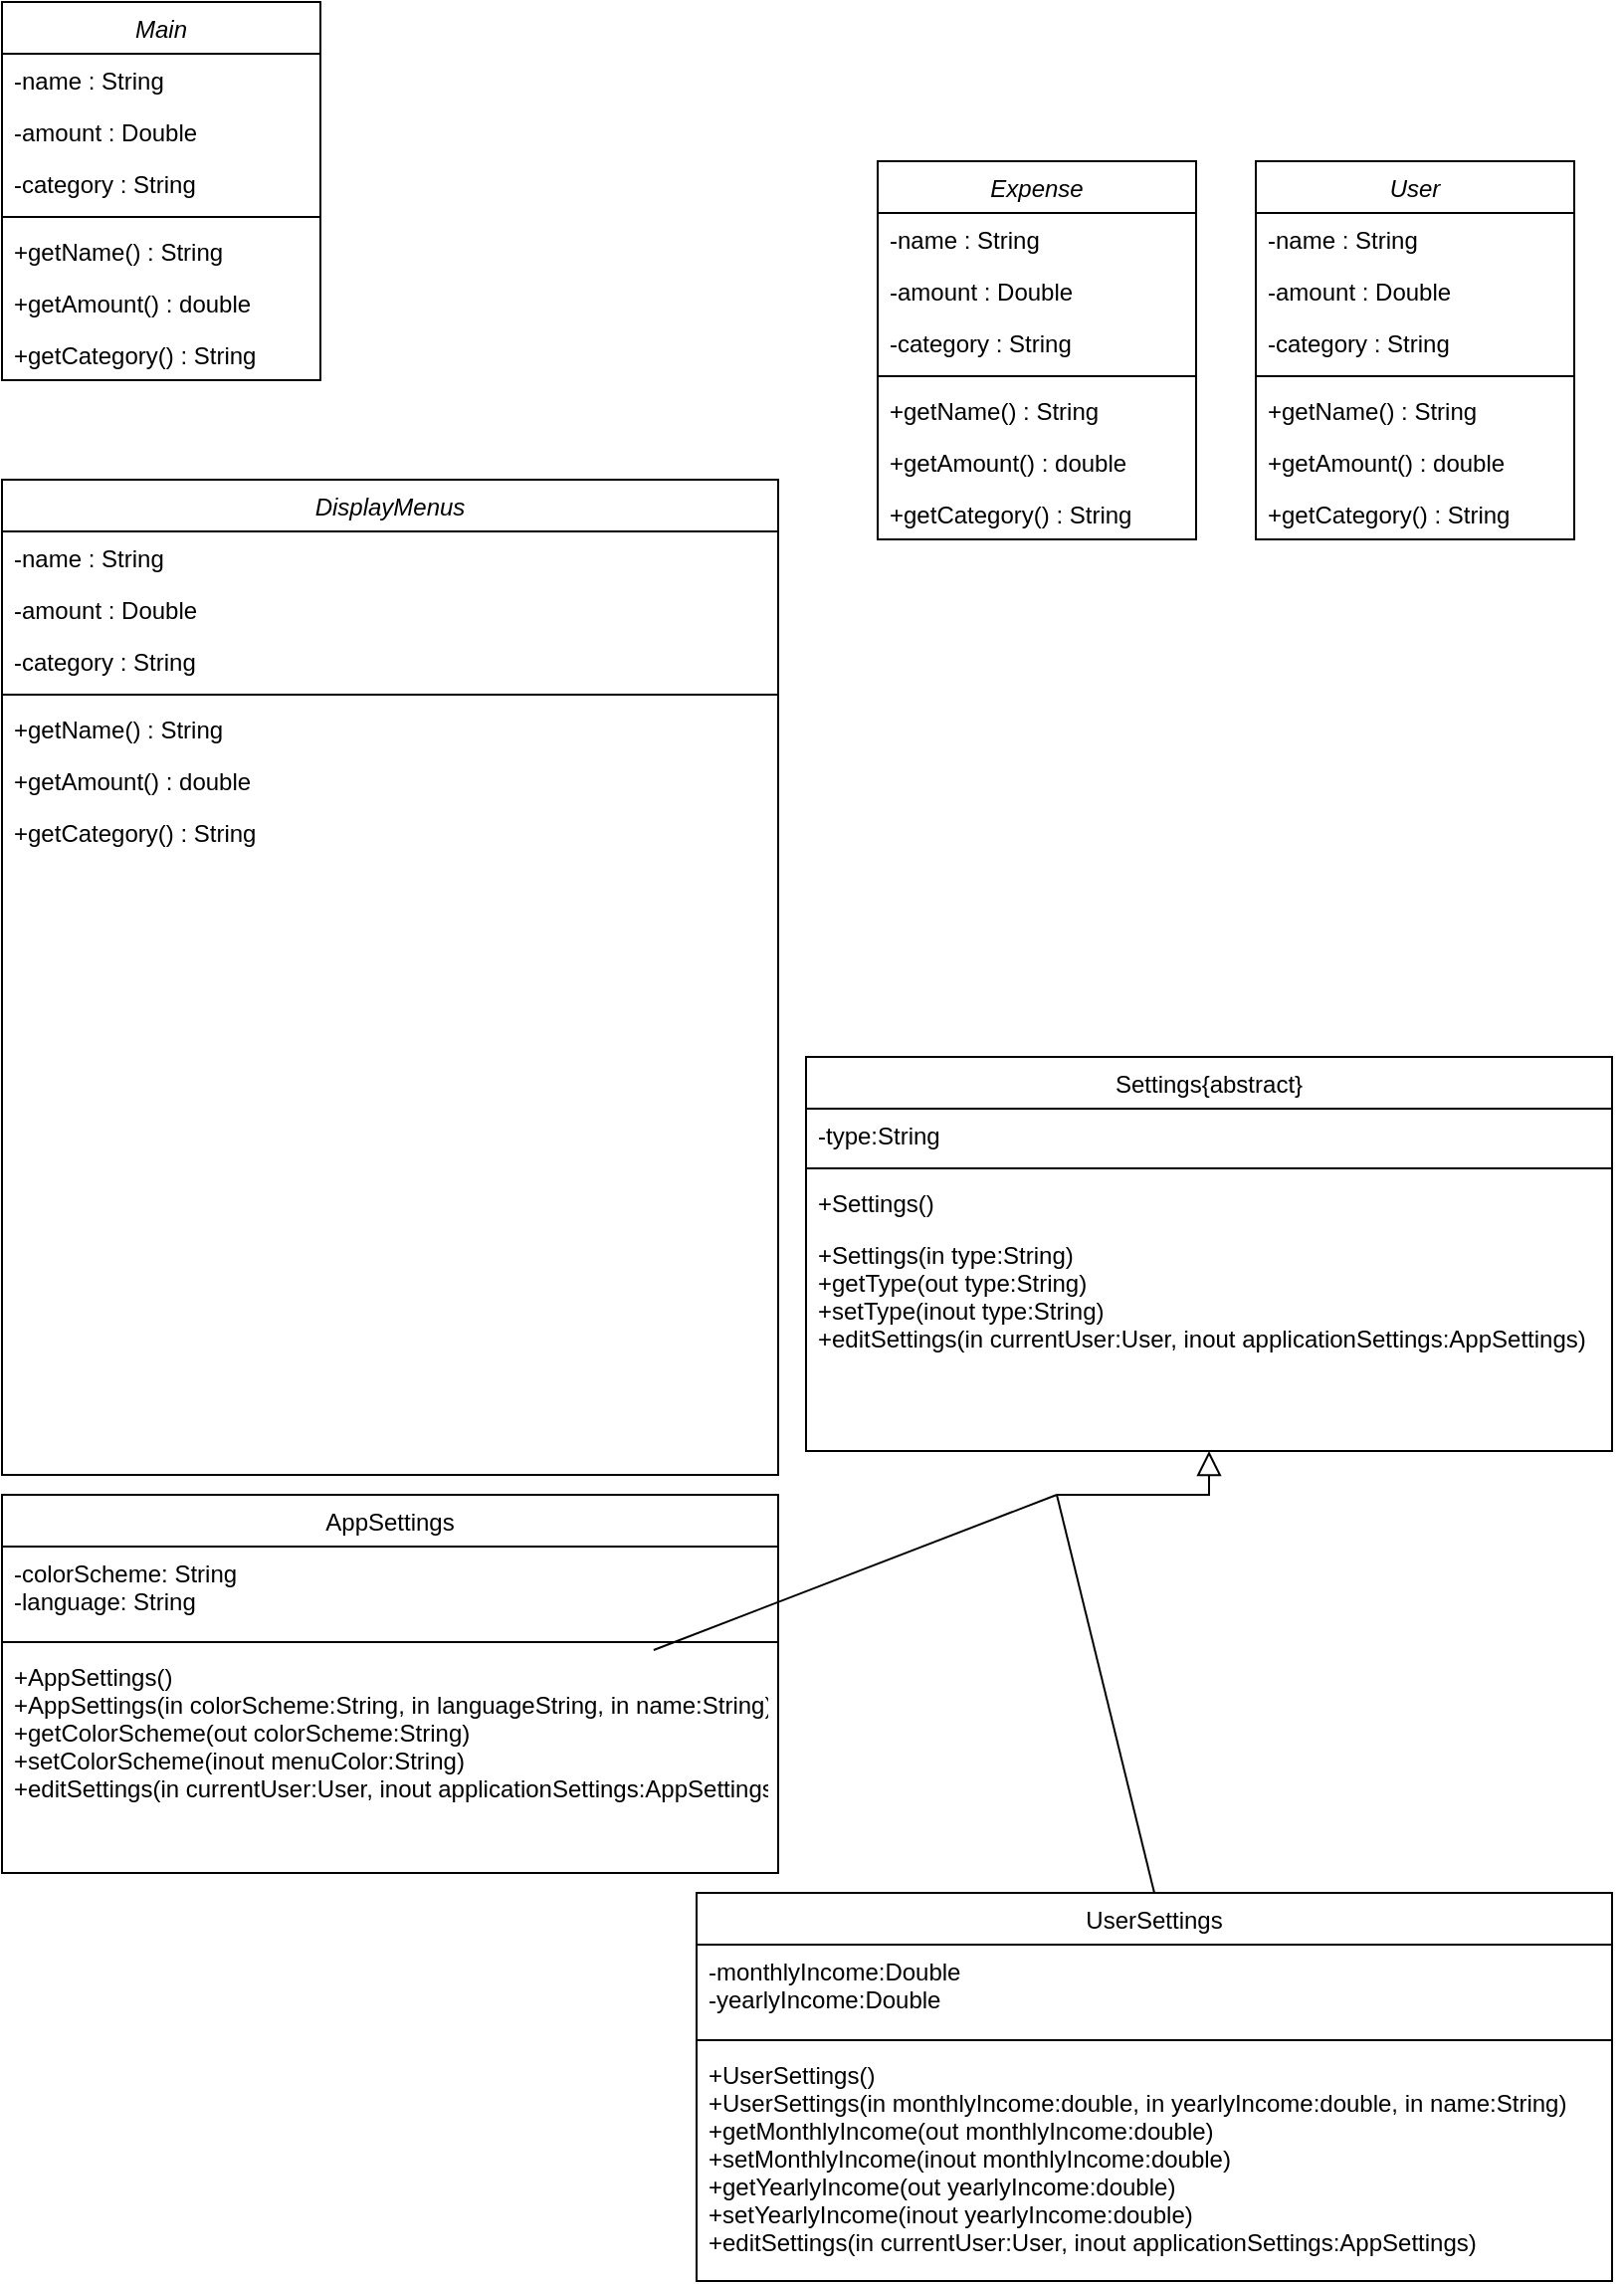 <mxfile version="24.7.17">
  <diagram id="C5RBs43oDa-KdzZeNtuy" name="Page-1">
    <mxGraphModel dx="1434" dy="746" grid="1" gridSize="10" guides="1" tooltips="1" connect="1" arrows="1" fold="1" page="1" pageScale="1" pageWidth="827" pageHeight="1169" math="0" shadow="0">
      <root>
        <mxCell id="WIyWlLk6GJQsqaUBKTNV-0" />
        <mxCell id="WIyWlLk6GJQsqaUBKTNV-1" parent="WIyWlLk6GJQsqaUBKTNV-0" />
        <mxCell id="zkfFHV4jXpPFQw0GAbJ--0" value="User" style="swimlane;fontStyle=2;align=center;verticalAlign=top;childLayout=stackLayout;horizontal=1;startSize=26;horizontalStack=0;resizeParent=1;resizeLast=0;collapsible=1;marginBottom=0;rounded=0;shadow=0;strokeWidth=1;" parent="WIyWlLk6GJQsqaUBKTNV-1" vertex="1">
          <mxGeometry x="640" y="90" width="160" height="190" as="geometry">
            <mxRectangle x="230" y="140" width="160" height="26" as="alternateBounds" />
          </mxGeometry>
        </mxCell>
        <mxCell id="zkfFHV4jXpPFQw0GAbJ--2" value="-name : String" style="text;align=left;verticalAlign=top;spacingLeft=4;spacingRight=4;overflow=hidden;rotatable=0;points=[[0,0.5],[1,0.5]];portConstraint=eastwest;rounded=0;shadow=0;html=0;" parent="zkfFHV4jXpPFQw0GAbJ--0" vertex="1">
          <mxGeometry y="26" width="160" height="26" as="geometry" />
        </mxCell>
        <mxCell id="zkfFHV4jXpPFQw0GAbJ--3" value="-amount : Double" style="text;align=left;verticalAlign=top;spacingLeft=4;spacingRight=4;overflow=hidden;rotatable=0;points=[[0,0.5],[1,0.5]];portConstraint=eastwest;rounded=0;shadow=0;html=0;" parent="zkfFHV4jXpPFQw0GAbJ--0" vertex="1">
          <mxGeometry y="52" width="160" height="26" as="geometry" />
        </mxCell>
        <mxCell id="hj19rtR9D6KsvlHhjiHy-5" value="-category : String" style="text;align=left;verticalAlign=top;spacingLeft=4;spacingRight=4;overflow=hidden;rotatable=0;points=[[0,0.5],[1,0.5]];portConstraint=eastwest;rounded=0;shadow=0;html=0;" parent="zkfFHV4jXpPFQw0GAbJ--0" vertex="1">
          <mxGeometry y="78" width="160" height="26" as="geometry" />
        </mxCell>
        <mxCell id="zkfFHV4jXpPFQw0GAbJ--4" value="" style="line;html=1;strokeWidth=1;align=left;verticalAlign=middle;spacingTop=-1;spacingLeft=3;spacingRight=3;rotatable=0;labelPosition=right;points=[];portConstraint=eastwest;" parent="zkfFHV4jXpPFQw0GAbJ--0" vertex="1">
          <mxGeometry y="104" width="160" height="8" as="geometry" />
        </mxCell>
        <mxCell id="zkfFHV4jXpPFQw0GAbJ--5" value="+getName() : String&#xa;" style="text;align=left;verticalAlign=top;spacingLeft=4;spacingRight=4;overflow=hidden;rotatable=0;points=[[0,0.5],[1,0.5]];portConstraint=eastwest;" parent="zkfFHV4jXpPFQw0GAbJ--0" vertex="1">
          <mxGeometry y="112" width="160" height="26" as="geometry" />
        </mxCell>
        <mxCell id="hj19rtR9D6KsvlHhjiHy-6" value="+getAmount() : double&#xa; " style="text;align=left;verticalAlign=top;spacingLeft=4;spacingRight=4;overflow=hidden;rotatable=0;points=[[0,0.5],[1,0.5]];portConstraint=eastwest;" parent="zkfFHV4jXpPFQw0GAbJ--0" vertex="1">
          <mxGeometry y="138" width="160" height="26" as="geometry" />
        </mxCell>
        <mxCell id="hj19rtR9D6KsvlHhjiHy-7" value="+getCategory() : String&#xa;" style="text;align=left;verticalAlign=top;spacingLeft=4;spacingRight=4;overflow=hidden;rotatable=0;points=[[0,0.5],[1,0.5]];portConstraint=eastwest;" parent="zkfFHV4jXpPFQw0GAbJ--0" vertex="1">
          <mxGeometry y="164" width="160" height="26" as="geometry" />
        </mxCell>
        <mxCell id="zkfFHV4jXpPFQw0GAbJ--6" value="AppSettings" style="swimlane;fontStyle=0;align=center;verticalAlign=top;childLayout=stackLayout;horizontal=1;startSize=26;horizontalStack=0;resizeParent=1;resizeLast=0;collapsible=1;marginBottom=0;rounded=0;shadow=0;strokeWidth=1;" parent="WIyWlLk6GJQsqaUBKTNV-1" vertex="1">
          <mxGeometry x="10" y="760" width="390" height="190" as="geometry">
            <mxRectangle x="130" y="380" width="160" height="26" as="alternateBounds" />
          </mxGeometry>
        </mxCell>
        <mxCell id="zkfFHV4jXpPFQw0GAbJ--7" value="-colorScheme: String&#xa;-language: String" style="text;align=left;verticalAlign=top;spacingLeft=4;spacingRight=4;overflow=hidden;rotatable=0;points=[[0,0.5],[1,0.5]];portConstraint=eastwest;" parent="zkfFHV4jXpPFQw0GAbJ--6" vertex="1">
          <mxGeometry y="26" width="390" height="44" as="geometry" />
        </mxCell>
        <mxCell id="zkfFHV4jXpPFQw0GAbJ--9" value="" style="line;html=1;strokeWidth=1;align=left;verticalAlign=middle;spacingTop=-1;spacingLeft=3;spacingRight=3;rotatable=0;labelPosition=right;points=[];portConstraint=eastwest;" parent="zkfFHV4jXpPFQw0GAbJ--6" vertex="1">
          <mxGeometry y="70" width="390" height="8" as="geometry" />
        </mxCell>
        <mxCell id="qP_oWAMBrOVo8oeJrDwM-2" value="+AppSettings()&#xa;+AppSettings(in colorScheme:String, in languageString, in name:String)&#xa;+getColorScheme(out colorScheme:String)&#xa;+setColorScheme(inout menuColor:String)&#xa;+editSettings(in currentUser:User, inout applicationSettings:AppSettings)&#xa;" style="text;align=left;verticalAlign=top;spacingLeft=4;spacingRight=4;overflow=hidden;rotatable=0;points=[[0,0.5],[1,0.5]];portConstraint=eastwest;" vertex="1" parent="zkfFHV4jXpPFQw0GAbJ--6">
          <mxGeometry y="78" width="390" height="102" as="geometry" />
        </mxCell>
        <mxCell id="zkfFHV4jXpPFQw0GAbJ--12" value="" style="endArrow=block;endSize=10;endFill=0;shadow=0;strokeWidth=1;rounded=0;curved=0;edgeStyle=elbowEdgeStyle;elbow=vertical;entryX=0.5;entryY=1;entryDx=0;entryDy=0;" parent="WIyWlLk6GJQsqaUBKTNV-1" target="zkfFHV4jXpPFQw0GAbJ--13" edge="1">
          <mxGeometry width="160" relative="1" as="geometry">
            <mxPoint x="540" y="760" as="sourcePoint" />
            <mxPoint x="627" y="540" as="targetPoint" />
            <Array as="points">
              <mxPoint x="590" y="760" />
            </Array>
          </mxGeometry>
        </mxCell>
        <mxCell id="zkfFHV4jXpPFQw0GAbJ--17" value="UserSettings" style="swimlane;fontStyle=0;align=center;verticalAlign=top;childLayout=stackLayout;horizontal=1;startSize=26;horizontalStack=0;resizeParent=1;resizeLast=0;collapsible=1;marginBottom=0;rounded=0;shadow=0;strokeWidth=1;" parent="WIyWlLk6GJQsqaUBKTNV-1" vertex="1">
          <mxGeometry x="359" y="960" width="460" height="195" as="geometry">
            <mxRectangle x="550" y="140" width="160" height="26" as="alternateBounds" />
          </mxGeometry>
        </mxCell>
        <mxCell id="zkfFHV4jXpPFQw0GAbJ--18" value="-monthlyIncome:Double&#xa;-yearlyIncome:Double" style="text;align=left;verticalAlign=top;spacingLeft=4;spacingRight=4;overflow=hidden;rotatable=0;points=[[0,0.5],[1,0.5]];portConstraint=eastwest;" parent="zkfFHV4jXpPFQw0GAbJ--17" vertex="1">
          <mxGeometry y="26" width="460" height="44" as="geometry" />
        </mxCell>
        <mxCell id="zkfFHV4jXpPFQw0GAbJ--23" value="" style="line;html=1;strokeWidth=1;align=left;verticalAlign=middle;spacingTop=-1;spacingLeft=3;spacingRight=3;rotatable=0;labelPosition=right;points=[];portConstraint=eastwest;" parent="zkfFHV4jXpPFQw0GAbJ--17" vertex="1">
          <mxGeometry y="70" width="460" height="8" as="geometry" />
        </mxCell>
        <mxCell id="qP_oWAMBrOVo8oeJrDwM-4" value="+UserSettings()&#xa;+UserSettings(in monthlyIncome:double, in yearlyIncome:double, in name:String)&#xa;+getMonthlyIncome(out monthlyIncome:double)&#xa;+setMonthlyIncome(inout monthlyIncome:double)&#xa;+getYearlyIncome(out yearlyIncome:double)&#xa;+setYearlyIncome(inout yearlyIncome:double)&#xa;+editSettings(in currentUser:User, inout applicationSettings:AppSettings)&#xa;" style="text;align=left;verticalAlign=top;spacingLeft=4;spacingRight=4;overflow=hidden;rotatable=0;points=[[0,0.5],[1,0.5]];portConstraint=eastwest;" vertex="1" parent="zkfFHV4jXpPFQw0GAbJ--17">
          <mxGeometry y="78" width="460" height="102" as="geometry" />
        </mxCell>
        <mxCell id="zkfFHV4jXpPFQw0GAbJ--13" value="Settings{abstract}" style="swimlane;fontStyle=0;align=center;verticalAlign=top;childLayout=stackLayout;horizontal=1;startSize=26;horizontalStack=0;resizeParent=1;resizeLast=0;collapsible=1;marginBottom=0;rounded=0;shadow=0;strokeWidth=1;" parent="WIyWlLk6GJQsqaUBKTNV-1" vertex="1">
          <mxGeometry x="414" y="540" width="405" height="198" as="geometry">
            <mxRectangle x="340" y="380" width="170" height="26" as="alternateBounds" />
          </mxGeometry>
        </mxCell>
        <mxCell id="zkfFHV4jXpPFQw0GAbJ--14" value="-type:String" style="text;align=left;verticalAlign=top;spacingLeft=4;spacingRight=4;overflow=hidden;rotatable=0;points=[[0,0.5],[1,0.5]];portConstraint=eastwest;" parent="zkfFHV4jXpPFQw0GAbJ--13" vertex="1">
          <mxGeometry y="26" width="405" height="26" as="geometry" />
        </mxCell>
        <mxCell id="zkfFHV4jXpPFQw0GAbJ--15" value="&lt;span style=&quot;color: rgba(0, 0, 0, 0); font-family: monospace; font-size: 0px; background-color: rgb(251, 251, 251);&quot;&gt;%3CmxGraphModel%3E%3Croot%3E%3CmxCell%20id%3D%220%22%2F%3E%3CmxCell%20id%3D%221%22%20parent%3D%220%22%2F%3E%3CmxCell%20id%3D%222%22%20value%3D%22-monthlyIncome%20%3A%20double%22%20style%3D%22text%3Balign%3Dleft%3BverticalAlign%3Dtop%3BspacingLeft%3D4%3BspacingRight%3D4%3Boverflow%3Dhidden%3Brotatable%3D0%3Bpoints%3D%5B%5B0%2C0.5%5D%2C%5B1%2C0.5%5D%5D%3BportConstraint%3Deastwest%3B%22%20vertex%3D%221%22%20parent%3D%221%22%3E%3CmxGeometry%20x%3D%22580%22%20y%3D%22246%22%20width%3D%22160%22%20height%3D%2226%22%20as%3D%22geometry%22%2F%3E%3C%2FmxCell%3E%3C%2Froot%3E%3C%2FmxGraphModel%3E&lt;/span&gt;" style="line;html=1;strokeWidth=1;align=left;verticalAlign=middle;spacingTop=-1;spacingLeft=3;spacingRight=3;rotatable=0;labelPosition=right;points=[];portConstraint=eastwest;" parent="zkfFHV4jXpPFQw0GAbJ--13" vertex="1">
          <mxGeometry y="52" width="405" height="8" as="geometry" />
        </mxCell>
        <mxCell id="hj19rtR9D6KsvlHhjiHy-9" value="+Settings()" style="text;align=left;verticalAlign=top;spacingLeft=4;spacingRight=4;overflow=hidden;rotatable=0;points=[[0,0.5],[1,0.5]];portConstraint=eastwest;" parent="zkfFHV4jXpPFQw0GAbJ--13" vertex="1">
          <mxGeometry y="60" width="405" height="26" as="geometry" />
        </mxCell>
        <mxCell id="hj19rtR9D6KsvlHhjiHy-10" value="+Settings(in type:String)&#xa;+getType(out type:String)&#xa;+setType(inout type:String)&#xa;+editSettings(in currentUser:User, inout applicationSettings:AppSettings)" style="text;align=left;verticalAlign=top;spacingLeft=4;spacingRight=4;overflow=hidden;rotatable=0;points=[[0,0.5],[1,0.5]];portConstraint=eastwest;" parent="zkfFHV4jXpPFQw0GAbJ--13" vertex="1">
          <mxGeometry y="86" width="405" height="64" as="geometry" />
        </mxCell>
        <mxCell id="hj19rtR9D6KsvlHhjiHy-4" value="" style="endArrow=none;html=1;rounded=0;exitX=0.5;exitY=0;exitDx=0;exitDy=0;" parent="WIyWlLk6GJQsqaUBKTNV-1" source="zkfFHV4jXpPFQw0GAbJ--17" edge="1">
          <mxGeometry width="50" height="50" relative="1" as="geometry">
            <mxPoint x="490.0" y="781.95" as="sourcePoint" />
            <mxPoint x="540" y="760" as="targetPoint" />
          </mxGeometry>
        </mxCell>
        <mxCell id="qP_oWAMBrOVo8oeJrDwM-0" value="" style="endArrow=none;html=1;rounded=0;" edge="1" parent="WIyWlLk6GJQsqaUBKTNV-1" source="qP_oWAMBrOVo8oeJrDwM-2">
          <mxGeometry width="50" height="50" relative="1" as="geometry">
            <mxPoint x="400" y="645" as="sourcePoint" />
            <mxPoint x="540" y="760" as="targetPoint" />
          </mxGeometry>
        </mxCell>
        <mxCell id="qP_oWAMBrOVo8oeJrDwM-5" value="Expense" style="swimlane;fontStyle=2;align=center;verticalAlign=top;childLayout=stackLayout;horizontal=1;startSize=26;horizontalStack=0;resizeParent=1;resizeLast=0;collapsible=1;marginBottom=0;rounded=0;shadow=0;strokeWidth=1;" vertex="1" parent="WIyWlLk6GJQsqaUBKTNV-1">
          <mxGeometry x="450" y="90" width="160" height="190" as="geometry">
            <mxRectangle x="230" y="140" width="160" height="26" as="alternateBounds" />
          </mxGeometry>
        </mxCell>
        <mxCell id="qP_oWAMBrOVo8oeJrDwM-6" value="-name : String" style="text;align=left;verticalAlign=top;spacingLeft=4;spacingRight=4;overflow=hidden;rotatable=0;points=[[0,0.5],[1,0.5]];portConstraint=eastwest;rounded=0;shadow=0;html=0;" vertex="1" parent="qP_oWAMBrOVo8oeJrDwM-5">
          <mxGeometry y="26" width="160" height="26" as="geometry" />
        </mxCell>
        <mxCell id="qP_oWAMBrOVo8oeJrDwM-7" value="-amount : Double" style="text;align=left;verticalAlign=top;spacingLeft=4;spacingRight=4;overflow=hidden;rotatable=0;points=[[0,0.5],[1,0.5]];portConstraint=eastwest;rounded=0;shadow=0;html=0;" vertex="1" parent="qP_oWAMBrOVo8oeJrDwM-5">
          <mxGeometry y="52" width="160" height="26" as="geometry" />
        </mxCell>
        <mxCell id="qP_oWAMBrOVo8oeJrDwM-8" value="-category : String" style="text;align=left;verticalAlign=top;spacingLeft=4;spacingRight=4;overflow=hidden;rotatable=0;points=[[0,0.5],[1,0.5]];portConstraint=eastwest;rounded=0;shadow=0;html=0;" vertex="1" parent="qP_oWAMBrOVo8oeJrDwM-5">
          <mxGeometry y="78" width="160" height="26" as="geometry" />
        </mxCell>
        <mxCell id="qP_oWAMBrOVo8oeJrDwM-9" value="" style="line;html=1;strokeWidth=1;align=left;verticalAlign=middle;spacingTop=-1;spacingLeft=3;spacingRight=3;rotatable=0;labelPosition=right;points=[];portConstraint=eastwest;" vertex="1" parent="qP_oWAMBrOVo8oeJrDwM-5">
          <mxGeometry y="104" width="160" height="8" as="geometry" />
        </mxCell>
        <mxCell id="qP_oWAMBrOVo8oeJrDwM-10" value="+getName() : String&#xa;" style="text;align=left;verticalAlign=top;spacingLeft=4;spacingRight=4;overflow=hidden;rotatable=0;points=[[0,0.5],[1,0.5]];portConstraint=eastwest;" vertex="1" parent="qP_oWAMBrOVo8oeJrDwM-5">
          <mxGeometry y="112" width="160" height="26" as="geometry" />
        </mxCell>
        <mxCell id="qP_oWAMBrOVo8oeJrDwM-11" value="+getAmount() : double&#xa; " style="text;align=left;verticalAlign=top;spacingLeft=4;spacingRight=4;overflow=hidden;rotatable=0;points=[[0,0.5],[1,0.5]];portConstraint=eastwest;" vertex="1" parent="qP_oWAMBrOVo8oeJrDwM-5">
          <mxGeometry y="138" width="160" height="26" as="geometry" />
        </mxCell>
        <mxCell id="qP_oWAMBrOVo8oeJrDwM-12" value="+getCategory() : String&#xa;" style="text;align=left;verticalAlign=top;spacingLeft=4;spacingRight=4;overflow=hidden;rotatable=0;points=[[0,0.5],[1,0.5]];portConstraint=eastwest;" vertex="1" parent="qP_oWAMBrOVo8oeJrDwM-5">
          <mxGeometry y="164" width="160" height="26" as="geometry" />
        </mxCell>
        <mxCell id="qP_oWAMBrOVo8oeJrDwM-13" value="Main" style="swimlane;fontStyle=2;align=center;verticalAlign=top;childLayout=stackLayout;horizontal=1;startSize=26;horizontalStack=0;resizeParent=1;resizeLast=0;collapsible=1;marginBottom=0;rounded=0;shadow=0;strokeWidth=1;" vertex="1" parent="WIyWlLk6GJQsqaUBKTNV-1">
          <mxGeometry x="10" y="10" width="160" height="190" as="geometry">
            <mxRectangle x="230" y="140" width="160" height="26" as="alternateBounds" />
          </mxGeometry>
        </mxCell>
        <mxCell id="qP_oWAMBrOVo8oeJrDwM-14" value="-name : String" style="text;align=left;verticalAlign=top;spacingLeft=4;spacingRight=4;overflow=hidden;rotatable=0;points=[[0,0.5],[1,0.5]];portConstraint=eastwest;rounded=0;shadow=0;html=0;" vertex="1" parent="qP_oWAMBrOVo8oeJrDwM-13">
          <mxGeometry y="26" width="160" height="26" as="geometry" />
        </mxCell>
        <mxCell id="qP_oWAMBrOVo8oeJrDwM-15" value="-amount : Double" style="text;align=left;verticalAlign=top;spacingLeft=4;spacingRight=4;overflow=hidden;rotatable=0;points=[[0,0.5],[1,0.5]];portConstraint=eastwest;rounded=0;shadow=0;html=0;" vertex="1" parent="qP_oWAMBrOVo8oeJrDwM-13">
          <mxGeometry y="52" width="160" height="26" as="geometry" />
        </mxCell>
        <mxCell id="qP_oWAMBrOVo8oeJrDwM-16" value="-category : String" style="text;align=left;verticalAlign=top;spacingLeft=4;spacingRight=4;overflow=hidden;rotatable=0;points=[[0,0.5],[1,0.5]];portConstraint=eastwest;rounded=0;shadow=0;html=0;" vertex="1" parent="qP_oWAMBrOVo8oeJrDwM-13">
          <mxGeometry y="78" width="160" height="26" as="geometry" />
        </mxCell>
        <mxCell id="qP_oWAMBrOVo8oeJrDwM-17" value="" style="line;html=1;strokeWidth=1;align=left;verticalAlign=middle;spacingTop=-1;spacingLeft=3;spacingRight=3;rotatable=0;labelPosition=right;points=[];portConstraint=eastwest;" vertex="1" parent="qP_oWAMBrOVo8oeJrDwM-13">
          <mxGeometry y="104" width="160" height="8" as="geometry" />
        </mxCell>
        <mxCell id="qP_oWAMBrOVo8oeJrDwM-18" value="+getName() : String&#xa;" style="text;align=left;verticalAlign=top;spacingLeft=4;spacingRight=4;overflow=hidden;rotatable=0;points=[[0,0.5],[1,0.5]];portConstraint=eastwest;" vertex="1" parent="qP_oWAMBrOVo8oeJrDwM-13">
          <mxGeometry y="112" width="160" height="26" as="geometry" />
        </mxCell>
        <mxCell id="qP_oWAMBrOVo8oeJrDwM-19" value="+getAmount() : double&#xa; " style="text;align=left;verticalAlign=top;spacingLeft=4;spacingRight=4;overflow=hidden;rotatable=0;points=[[0,0.5],[1,0.5]];portConstraint=eastwest;" vertex="1" parent="qP_oWAMBrOVo8oeJrDwM-13">
          <mxGeometry y="138" width="160" height="26" as="geometry" />
        </mxCell>
        <mxCell id="qP_oWAMBrOVo8oeJrDwM-20" value="+getCategory() : String&#xa;" style="text;align=left;verticalAlign=top;spacingLeft=4;spacingRight=4;overflow=hidden;rotatable=0;points=[[0,0.5],[1,0.5]];portConstraint=eastwest;" vertex="1" parent="qP_oWAMBrOVo8oeJrDwM-13">
          <mxGeometry y="164" width="160" height="26" as="geometry" />
        </mxCell>
        <mxCell id="qP_oWAMBrOVo8oeJrDwM-21" value="DisplayMenus" style="swimlane;fontStyle=2;align=center;verticalAlign=top;childLayout=stackLayout;horizontal=1;startSize=26;horizontalStack=0;resizeParent=1;resizeLast=0;collapsible=1;marginBottom=0;rounded=0;shadow=0;strokeWidth=1;" vertex="1" parent="WIyWlLk6GJQsqaUBKTNV-1">
          <mxGeometry x="10" y="250" width="390" height="500" as="geometry">
            <mxRectangle x="230" y="140" width="160" height="26" as="alternateBounds" />
          </mxGeometry>
        </mxCell>
        <mxCell id="qP_oWAMBrOVo8oeJrDwM-22" value="-name : String" style="text;align=left;verticalAlign=top;spacingLeft=4;spacingRight=4;overflow=hidden;rotatable=0;points=[[0,0.5],[1,0.5]];portConstraint=eastwest;rounded=0;shadow=0;html=0;" vertex="1" parent="qP_oWAMBrOVo8oeJrDwM-21">
          <mxGeometry y="26" width="390" height="26" as="geometry" />
        </mxCell>
        <mxCell id="qP_oWAMBrOVo8oeJrDwM-23" value="-amount : Double" style="text;align=left;verticalAlign=top;spacingLeft=4;spacingRight=4;overflow=hidden;rotatable=0;points=[[0,0.5],[1,0.5]];portConstraint=eastwest;rounded=0;shadow=0;html=0;" vertex="1" parent="qP_oWAMBrOVo8oeJrDwM-21">
          <mxGeometry y="52" width="390" height="26" as="geometry" />
        </mxCell>
        <mxCell id="qP_oWAMBrOVo8oeJrDwM-24" value="-category : String" style="text;align=left;verticalAlign=top;spacingLeft=4;spacingRight=4;overflow=hidden;rotatable=0;points=[[0,0.5],[1,0.5]];portConstraint=eastwest;rounded=0;shadow=0;html=0;" vertex="1" parent="qP_oWAMBrOVo8oeJrDwM-21">
          <mxGeometry y="78" width="390" height="26" as="geometry" />
        </mxCell>
        <mxCell id="qP_oWAMBrOVo8oeJrDwM-25" value="" style="line;html=1;strokeWidth=1;align=left;verticalAlign=middle;spacingTop=-1;spacingLeft=3;spacingRight=3;rotatable=0;labelPosition=right;points=[];portConstraint=eastwest;" vertex="1" parent="qP_oWAMBrOVo8oeJrDwM-21">
          <mxGeometry y="104" width="390" height="8" as="geometry" />
        </mxCell>
        <mxCell id="qP_oWAMBrOVo8oeJrDwM-26" value="+getName() : String&#xa;" style="text;align=left;verticalAlign=top;spacingLeft=4;spacingRight=4;overflow=hidden;rotatable=0;points=[[0,0.5],[1,0.5]];portConstraint=eastwest;" vertex="1" parent="qP_oWAMBrOVo8oeJrDwM-21">
          <mxGeometry y="112" width="390" height="26" as="geometry" />
        </mxCell>
        <mxCell id="qP_oWAMBrOVo8oeJrDwM-27" value="+getAmount() : double&#xa; " style="text;align=left;verticalAlign=top;spacingLeft=4;spacingRight=4;overflow=hidden;rotatable=0;points=[[0,0.5],[1,0.5]];portConstraint=eastwest;" vertex="1" parent="qP_oWAMBrOVo8oeJrDwM-21">
          <mxGeometry y="138" width="390" height="26" as="geometry" />
        </mxCell>
        <mxCell id="qP_oWAMBrOVo8oeJrDwM-28" value="+getCategory() : String&#xa;" style="text;align=left;verticalAlign=top;spacingLeft=4;spacingRight=4;overflow=hidden;rotatable=0;points=[[0,0.5],[1,0.5]];portConstraint=eastwest;" vertex="1" parent="qP_oWAMBrOVo8oeJrDwM-21">
          <mxGeometry y="164" width="390" height="26" as="geometry" />
        </mxCell>
      </root>
    </mxGraphModel>
  </diagram>
</mxfile>
